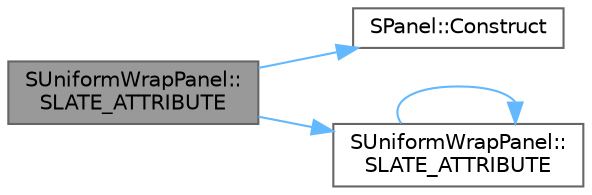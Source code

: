 digraph "SUniformWrapPanel::SLATE_ATTRIBUTE"
{
 // INTERACTIVE_SVG=YES
 // LATEX_PDF_SIZE
  bgcolor="transparent";
  edge [fontname=Helvetica,fontsize=10,labelfontname=Helvetica,labelfontsize=10];
  node [fontname=Helvetica,fontsize=10,shape=box,height=0.2,width=0.4];
  rankdir="LR";
  Node1 [id="Node000001",label="SUniformWrapPanel::\lSLATE_ATTRIBUTE",height=0.2,width=0.4,color="gray40", fillcolor="grey60", style="filled", fontcolor="black",tooltip="How to distribute the elements among any extra space in a given row."];
  Node1 -> Node2 [id="edge1_Node000001_Node000002",color="steelblue1",style="solid",tooltip=" "];
  Node2 [id="Node000002",label="SPanel::Construct",height=0.2,width=0.4,color="grey40", fillcolor="white", style="filled",URL="$d2/db4/classSPanel.html#a2010e3c6ddfb1ed2e182784bd497b0d3",tooltip="Most panels do not create widgets as part of their implementation, so they do not need to implement a..."];
  Node1 -> Node3 [id="edge2_Node000001_Node000003",color="steelblue1",style="solid",tooltip=" "];
  Node3 [id="Node000003",label="SUniformWrapPanel::\lSLATE_ATTRIBUTE",height=0.2,width=0.4,color="grey40", fillcolor="white", style="filled",URL="$d2/d6a/classSUniformWrapPanel.html#ae28606dea59d7393177b50b671f42102",tooltip="The number of columns for the wrapped panel."];
  Node3 -> Node3 [id="edge3_Node000003_Node000003",color="steelblue1",style="solid",tooltip=" "];
}
